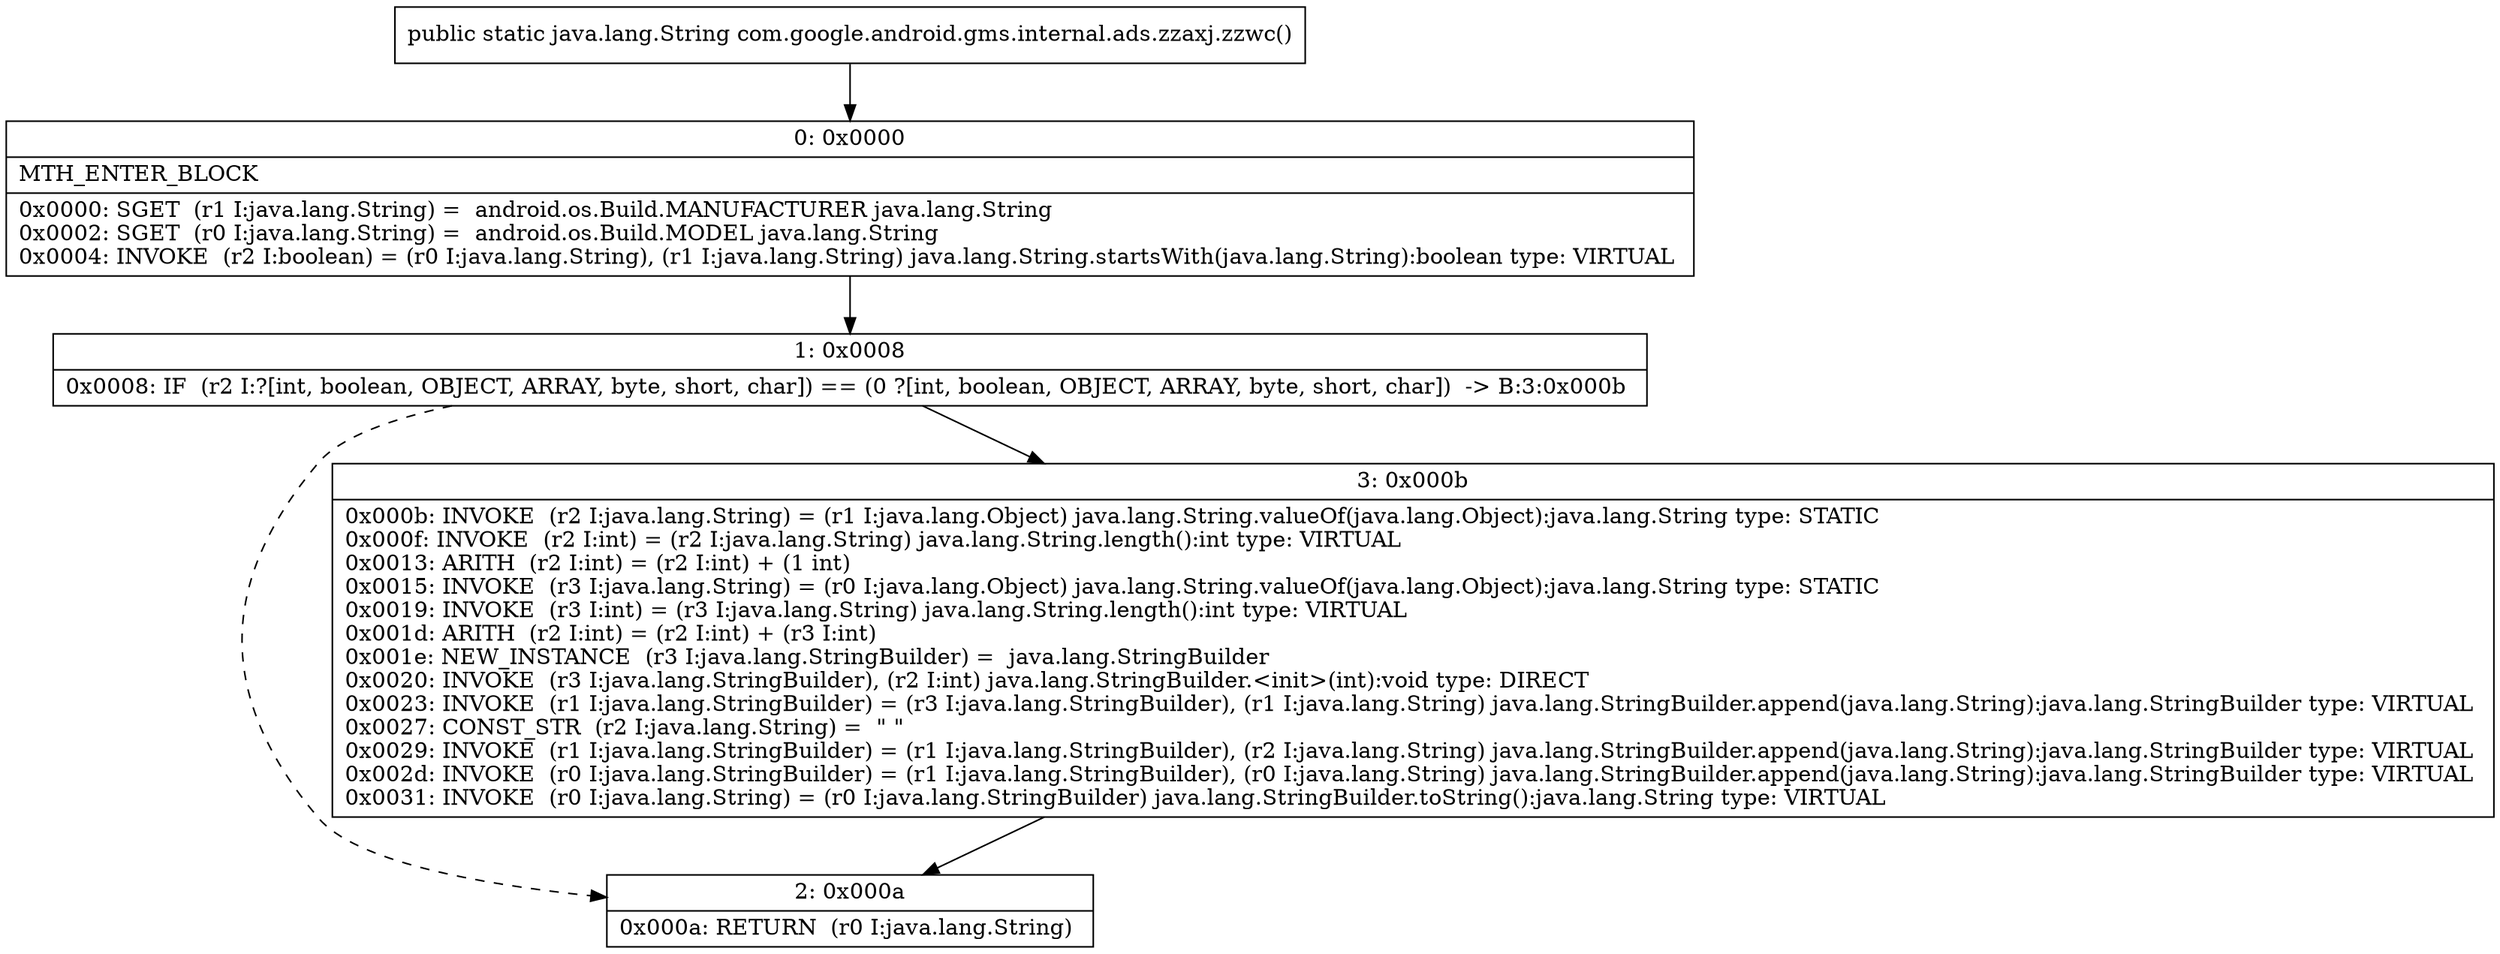 digraph "CFG forcom.google.android.gms.internal.ads.zzaxj.zzwc()Ljava\/lang\/String;" {
Node_0 [shape=record,label="{0\:\ 0x0000|MTH_ENTER_BLOCK\l|0x0000: SGET  (r1 I:java.lang.String) =  android.os.Build.MANUFACTURER java.lang.String \l0x0002: SGET  (r0 I:java.lang.String) =  android.os.Build.MODEL java.lang.String \l0x0004: INVOKE  (r2 I:boolean) = (r0 I:java.lang.String), (r1 I:java.lang.String) java.lang.String.startsWith(java.lang.String):boolean type: VIRTUAL \l}"];
Node_1 [shape=record,label="{1\:\ 0x0008|0x0008: IF  (r2 I:?[int, boolean, OBJECT, ARRAY, byte, short, char]) == (0 ?[int, boolean, OBJECT, ARRAY, byte, short, char])  \-\> B:3:0x000b \l}"];
Node_2 [shape=record,label="{2\:\ 0x000a|0x000a: RETURN  (r0 I:java.lang.String) \l}"];
Node_3 [shape=record,label="{3\:\ 0x000b|0x000b: INVOKE  (r2 I:java.lang.String) = (r1 I:java.lang.Object) java.lang.String.valueOf(java.lang.Object):java.lang.String type: STATIC \l0x000f: INVOKE  (r2 I:int) = (r2 I:java.lang.String) java.lang.String.length():int type: VIRTUAL \l0x0013: ARITH  (r2 I:int) = (r2 I:int) + (1 int) \l0x0015: INVOKE  (r3 I:java.lang.String) = (r0 I:java.lang.Object) java.lang.String.valueOf(java.lang.Object):java.lang.String type: STATIC \l0x0019: INVOKE  (r3 I:int) = (r3 I:java.lang.String) java.lang.String.length():int type: VIRTUAL \l0x001d: ARITH  (r2 I:int) = (r2 I:int) + (r3 I:int) \l0x001e: NEW_INSTANCE  (r3 I:java.lang.StringBuilder) =  java.lang.StringBuilder \l0x0020: INVOKE  (r3 I:java.lang.StringBuilder), (r2 I:int) java.lang.StringBuilder.\<init\>(int):void type: DIRECT \l0x0023: INVOKE  (r1 I:java.lang.StringBuilder) = (r3 I:java.lang.StringBuilder), (r1 I:java.lang.String) java.lang.StringBuilder.append(java.lang.String):java.lang.StringBuilder type: VIRTUAL \l0x0027: CONST_STR  (r2 I:java.lang.String) =  \" \" \l0x0029: INVOKE  (r1 I:java.lang.StringBuilder) = (r1 I:java.lang.StringBuilder), (r2 I:java.lang.String) java.lang.StringBuilder.append(java.lang.String):java.lang.StringBuilder type: VIRTUAL \l0x002d: INVOKE  (r0 I:java.lang.StringBuilder) = (r1 I:java.lang.StringBuilder), (r0 I:java.lang.String) java.lang.StringBuilder.append(java.lang.String):java.lang.StringBuilder type: VIRTUAL \l0x0031: INVOKE  (r0 I:java.lang.String) = (r0 I:java.lang.StringBuilder) java.lang.StringBuilder.toString():java.lang.String type: VIRTUAL \l}"];
MethodNode[shape=record,label="{public static java.lang.String com.google.android.gms.internal.ads.zzaxj.zzwc() }"];
MethodNode -> Node_0;
Node_0 -> Node_1;
Node_1 -> Node_2[style=dashed];
Node_1 -> Node_3;
Node_3 -> Node_2;
}

